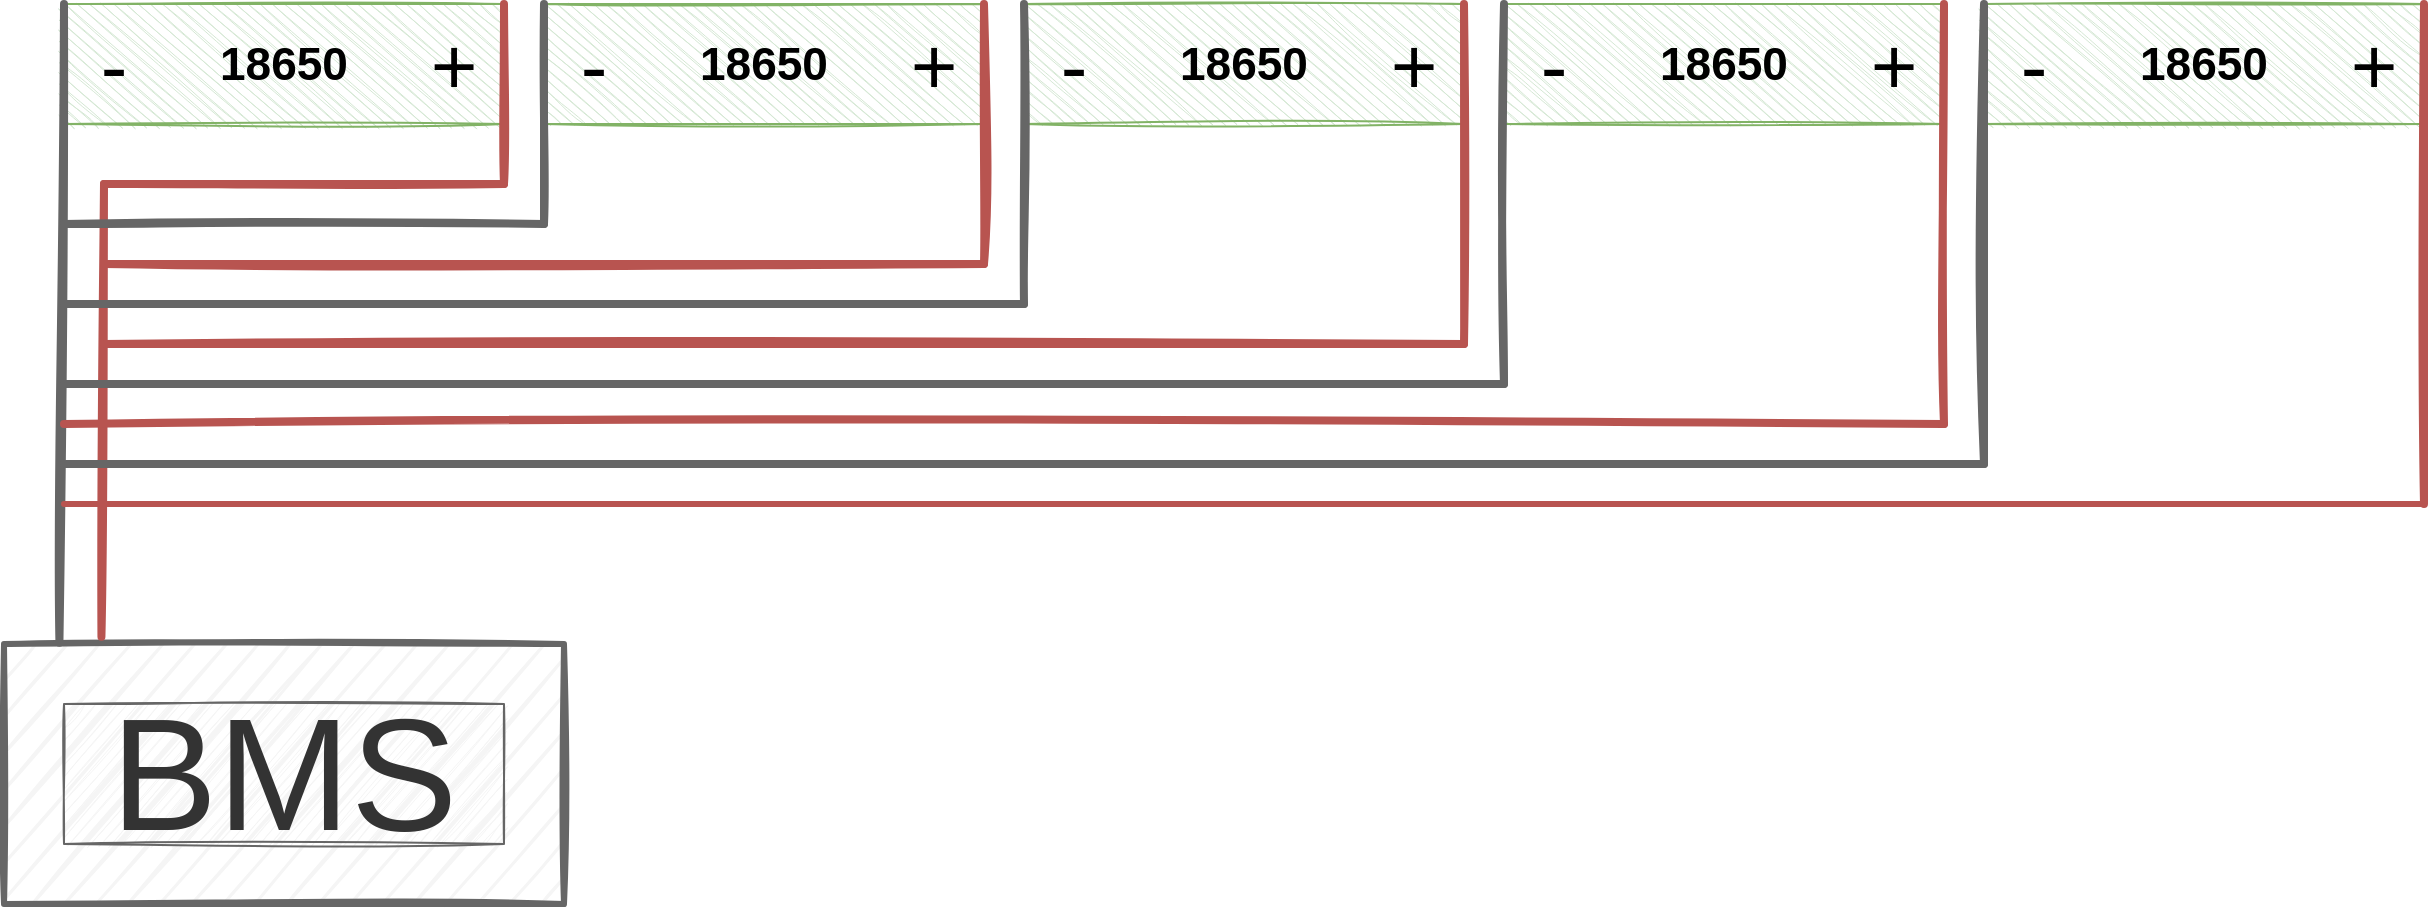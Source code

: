 <mxfile version="14.4.3" type="github">
  <diagram id="_PQn1Uy8t_eb8sXLkzAz" name="Page-1">
    <mxGraphModel dx="1422" dy="774" grid="1" gridSize="10" guides="1" tooltips="1" connect="1" arrows="1" fold="1" page="1" pageScale="1" pageWidth="850" pageHeight="1100" math="0" shadow="0">
      <root>
        <mxCell id="0" />
        <mxCell id="1" parent="0" />
        <mxCell id="i-8vvmm6yCiT5ENzY_J1-1" value="&lt;font size=&quot;1&quot;&gt;&lt;b style=&quot;font-size: 23px&quot;&gt;18650&lt;/b&gt;&lt;/font&gt;" style="rounded=0;whiteSpace=wrap;html=1;direction=south;fillColor=#d5e8d4;strokeColor=#82b366;sketch=1;" vertex="1" parent="1">
          <mxGeometry x="40" y="40" width="220" height="60" as="geometry" />
        </mxCell>
        <mxCell id="i-8vvmm6yCiT5ENzY_J1-6" value="&lt;font style=&quot;font-size: 40px&quot;&gt;+&lt;/font&gt;" style="text;html=1;strokeColor=none;fillColor=none;align=center;verticalAlign=middle;whiteSpace=wrap;rounded=0;sketch=1;" vertex="1" parent="1">
          <mxGeometry x="220" y="55" width="30" height="30" as="geometry" />
        </mxCell>
        <mxCell id="i-8vvmm6yCiT5ENzY_J1-7" value="&lt;font style=&quot;font-size: 40px&quot;&gt;-&lt;/font&gt;" style="text;html=1;strokeColor=none;fillColor=none;align=center;verticalAlign=middle;whiteSpace=wrap;rounded=0;sketch=1;" vertex="1" parent="1">
          <mxGeometry x="50" y="55" width="30" height="30" as="geometry" />
        </mxCell>
        <mxCell id="i-8vvmm6yCiT5ENzY_J1-10" value="" style="endArrow=none;html=1;strokeWidth=4;sketch=1;fillColor=#f8cecc;strokeColor=#b85450;" edge="1" parent="1">
          <mxGeometry width="50" height="50" relative="1" as="geometry">
            <mxPoint x="260" y="130" as="sourcePoint" />
            <mxPoint x="260" y="40" as="targetPoint" />
          </mxGeometry>
        </mxCell>
        <mxCell id="i-8vvmm6yCiT5ENzY_J1-11" value="" style="endArrow=none;html=1;strokeWidth=4;sketch=1;fillColor=#f5f5f5;strokeColor=#666666;shadow=0;exitX=0.099;exitY=-0.005;exitDx=0;exitDy=0;exitPerimeter=0;" edge="1" parent="1" source="i-8vvmm6yCiT5ENzY_J1-33">
          <mxGeometry width="50" height="50" relative="1" as="geometry">
            <mxPoint x="40" y="360" as="sourcePoint" />
            <mxPoint x="40" y="40" as="targetPoint" />
          </mxGeometry>
        </mxCell>
        <mxCell id="i-8vvmm6yCiT5ENzY_J1-12" value="&lt;font size=&quot;1&quot;&gt;&lt;b style=&quot;font-size: 23px&quot;&gt;18650&lt;/b&gt;&lt;/font&gt;" style="rounded=0;whiteSpace=wrap;html=1;direction=south;fillColor=#d5e8d4;strokeColor=#82b366;sketch=1;" vertex="1" parent="1">
          <mxGeometry x="280" y="40" width="220" height="60" as="geometry" />
        </mxCell>
        <mxCell id="i-8vvmm6yCiT5ENzY_J1-13" value="&lt;font style=&quot;font-size: 40px&quot;&gt;+&lt;/font&gt;" style="text;html=1;strokeColor=none;fillColor=none;align=center;verticalAlign=middle;whiteSpace=wrap;rounded=0;sketch=1;" vertex="1" parent="1">
          <mxGeometry x="460" y="55" width="30" height="30" as="geometry" />
        </mxCell>
        <mxCell id="i-8vvmm6yCiT5ENzY_J1-14" value="&lt;font style=&quot;font-size: 40px&quot;&gt;-&lt;/font&gt;" style="text;html=1;strokeColor=none;fillColor=none;align=center;verticalAlign=middle;whiteSpace=wrap;rounded=0;sketch=1;" vertex="1" parent="1">
          <mxGeometry x="290" y="55" width="30" height="30" as="geometry" />
        </mxCell>
        <mxCell id="i-8vvmm6yCiT5ENzY_J1-15" value="" style="endArrow=none;html=1;strokeWidth=4;sketch=1;fillColor=#f8cecc;strokeColor=#b85450;" edge="1" parent="1">
          <mxGeometry width="50" height="50" relative="1" as="geometry">
            <mxPoint x="500" y="170" as="sourcePoint" />
            <mxPoint x="500" y="40" as="targetPoint" />
          </mxGeometry>
        </mxCell>
        <mxCell id="i-8vvmm6yCiT5ENzY_J1-16" value="" style="endArrow=none;html=1;strokeWidth=4;sketch=1;fillColor=#f5f5f5;strokeColor=#666666;" edge="1" parent="1">
          <mxGeometry width="50" height="50" relative="1" as="geometry">
            <mxPoint x="280" y="150" as="sourcePoint" />
            <mxPoint x="280" y="40" as="targetPoint" />
          </mxGeometry>
        </mxCell>
        <mxCell id="i-8vvmm6yCiT5ENzY_J1-17" value="&lt;font size=&quot;1&quot;&gt;&lt;b style=&quot;font-size: 23px&quot;&gt;18650&lt;/b&gt;&lt;/font&gt;" style="rounded=0;whiteSpace=wrap;html=1;direction=south;fillColor=#d5e8d4;strokeColor=#82b366;sketch=1;" vertex="1" parent="1">
          <mxGeometry x="520" y="40" width="220" height="60" as="geometry" />
        </mxCell>
        <mxCell id="i-8vvmm6yCiT5ENzY_J1-18" value="&lt;font style=&quot;font-size: 40px&quot;&gt;+&lt;/font&gt;" style="text;html=1;strokeColor=none;fillColor=none;align=center;verticalAlign=middle;whiteSpace=wrap;rounded=0;sketch=1;" vertex="1" parent="1">
          <mxGeometry x="700" y="55" width="30" height="30" as="geometry" />
        </mxCell>
        <mxCell id="i-8vvmm6yCiT5ENzY_J1-19" value="&lt;font style=&quot;font-size: 40px&quot;&gt;-&lt;/font&gt;" style="text;html=1;strokeColor=none;fillColor=none;align=center;verticalAlign=middle;whiteSpace=wrap;rounded=0;sketch=1;" vertex="1" parent="1">
          <mxGeometry x="530" y="55" width="30" height="30" as="geometry" />
        </mxCell>
        <mxCell id="i-8vvmm6yCiT5ENzY_J1-20" value="" style="endArrow=none;html=1;strokeWidth=4;sketch=1;fillColor=#f8cecc;strokeColor=#b85450;" edge="1" parent="1">
          <mxGeometry width="50" height="50" relative="1" as="geometry">
            <mxPoint x="740" y="210" as="sourcePoint" />
            <mxPoint x="740" y="40" as="targetPoint" />
          </mxGeometry>
        </mxCell>
        <mxCell id="i-8vvmm6yCiT5ENzY_J1-21" value="" style="endArrow=none;html=1;strokeWidth=4;sketch=1;fillColor=#f5f5f5;strokeColor=#666666;" edge="1" parent="1">
          <mxGeometry width="50" height="50" relative="1" as="geometry">
            <mxPoint x="520" y="190" as="sourcePoint" />
            <mxPoint x="520" y="40" as="targetPoint" />
          </mxGeometry>
        </mxCell>
        <mxCell id="i-8vvmm6yCiT5ENzY_J1-22" value="&lt;font size=&quot;1&quot;&gt;&lt;b style=&quot;font-size: 23px&quot;&gt;18650&lt;/b&gt;&lt;/font&gt;" style="rounded=0;whiteSpace=wrap;html=1;direction=south;fillColor=#d5e8d4;strokeColor=#82b366;sketch=1;" vertex="1" parent="1">
          <mxGeometry x="760" y="40" width="220" height="60" as="geometry" />
        </mxCell>
        <mxCell id="i-8vvmm6yCiT5ENzY_J1-23" value="&lt;font style=&quot;font-size: 40px&quot;&gt;+&lt;/font&gt;" style="text;html=1;strokeColor=none;fillColor=none;align=center;verticalAlign=middle;whiteSpace=wrap;rounded=0;sketch=1;" vertex="1" parent="1">
          <mxGeometry x="940" y="55" width="30" height="30" as="geometry" />
        </mxCell>
        <mxCell id="i-8vvmm6yCiT5ENzY_J1-24" value="&lt;font style=&quot;font-size: 40px&quot;&gt;-&lt;/font&gt;" style="text;html=1;strokeColor=none;fillColor=none;align=center;verticalAlign=middle;whiteSpace=wrap;rounded=0;sketch=1;" vertex="1" parent="1">
          <mxGeometry x="770" y="55" width="30" height="30" as="geometry" />
        </mxCell>
        <mxCell id="i-8vvmm6yCiT5ENzY_J1-25" value="" style="endArrow=none;html=1;strokeWidth=4;sketch=1;fillColor=#f8cecc;strokeColor=#b85450;" edge="1" parent="1">
          <mxGeometry width="50" height="50" relative="1" as="geometry">
            <mxPoint x="980" y="250" as="sourcePoint" />
            <mxPoint x="980" y="40" as="targetPoint" />
          </mxGeometry>
        </mxCell>
        <mxCell id="i-8vvmm6yCiT5ENzY_J1-26" value="" style="endArrow=none;html=1;strokeWidth=4;sketch=1;fillColor=#f5f5f5;strokeColor=#666666;" edge="1" parent="1">
          <mxGeometry width="50" height="50" relative="1" as="geometry">
            <mxPoint x="760" y="230" as="sourcePoint" />
            <mxPoint x="760" y="40" as="targetPoint" />
          </mxGeometry>
        </mxCell>
        <mxCell id="i-8vvmm6yCiT5ENzY_J1-27" value="&lt;font size=&quot;1&quot;&gt;&lt;b style=&quot;font-size: 23px&quot;&gt;18650&lt;/b&gt;&lt;/font&gt;" style="rounded=0;whiteSpace=wrap;html=1;direction=south;fillColor=#d5e8d4;strokeColor=#82b366;sketch=1;" vertex="1" parent="1">
          <mxGeometry x="1000" y="40" width="220" height="60" as="geometry" />
        </mxCell>
        <mxCell id="i-8vvmm6yCiT5ENzY_J1-28" value="&lt;font style=&quot;font-size: 40px&quot;&gt;+&lt;/font&gt;" style="text;html=1;strokeColor=none;fillColor=none;align=center;verticalAlign=middle;whiteSpace=wrap;rounded=0;sketch=1;" vertex="1" parent="1">
          <mxGeometry x="1180" y="55" width="30" height="30" as="geometry" />
        </mxCell>
        <mxCell id="i-8vvmm6yCiT5ENzY_J1-29" value="&lt;font style=&quot;font-size: 40px&quot;&gt;-&lt;/font&gt;" style="text;html=1;strokeColor=none;fillColor=none;align=center;verticalAlign=middle;whiteSpace=wrap;rounded=0;sketch=1;" vertex="1" parent="1">
          <mxGeometry x="1010" y="55" width="30" height="30" as="geometry" />
        </mxCell>
        <mxCell id="i-8vvmm6yCiT5ENzY_J1-30" value="" style="endArrow=none;html=1;strokeWidth=4;sketch=1;fillColor=#f8cecc;strokeColor=#b85450;" edge="1" parent="1">
          <mxGeometry width="50" height="50" relative="1" as="geometry">
            <mxPoint x="1220" y="290" as="sourcePoint" />
            <mxPoint x="1220" y="40" as="targetPoint" />
          </mxGeometry>
        </mxCell>
        <mxCell id="i-8vvmm6yCiT5ENzY_J1-31" value="" style="endArrow=none;html=1;strokeWidth=4;sketch=1;fillColor=#f5f5f5;strokeColor=#666666;" edge="1" parent="1">
          <mxGeometry width="50" height="50" relative="1" as="geometry">
            <mxPoint x="1000" y="270" as="sourcePoint" />
            <mxPoint x="1000" y="40" as="targetPoint" />
          </mxGeometry>
        </mxCell>
        <mxCell id="i-8vvmm6yCiT5ENzY_J1-33" value="" style="rounded=0;whiteSpace=wrap;html=1;sketch=1;strokeWidth=3;strokeColor=#666666;fontColor=#333333;fillColor=#f5f5f5;" vertex="1" parent="1">
          <mxGeometry x="10" y="360" width="280" height="130" as="geometry" />
        </mxCell>
        <mxCell id="i-8vvmm6yCiT5ENzY_J1-34" value="" style="endArrow=none;html=1;strokeWidth=4;sketch=1;fillColor=#f8cecc;strokeColor=#b85450;exitX=0.174;exitY=-0.028;exitDx=0;exitDy=0;exitPerimeter=0;" edge="1" parent="1" source="i-8vvmm6yCiT5ENzY_J1-33">
          <mxGeometry width="50" height="50" relative="1" as="geometry">
            <mxPoint x="170.0" y="130" as="sourcePoint" />
            <mxPoint x="60" y="130" as="targetPoint" />
          </mxGeometry>
        </mxCell>
        <mxCell id="i-8vvmm6yCiT5ENzY_J1-35" value="" style="endArrow=none;html=1;strokeWidth=4;sketch=1;fillColor=#f8cecc;strokeColor=#b85450;" edge="1" parent="1">
          <mxGeometry width="50" height="50" relative="1" as="geometry">
            <mxPoint x="60" y="130" as="sourcePoint" />
            <mxPoint x="260" y="130" as="targetPoint" />
          </mxGeometry>
        </mxCell>
        <mxCell id="i-8vvmm6yCiT5ENzY_J1-36" value="" style="endArrow=none;html=1;strokeWidth=4;sketch=1;fillColor=#f5f5f5;strokeColor=#666666;" edge="1" parent="1">
          <mxGeometry width="50" height="50" relative="1" as="geometry">
            <mxPoint x="40" y="150" as="sourcePoint" />
            <mxPoint x="280" y="150" as="targetPoint" />
          </mxGeometry>
        </mxCell>
        <mxCell id="i-8vvmm6yCiT5ENzY_J1-37" value="" style="endArrow=none;html=1;strokeWidth=4;sketch=1;fillColor=#f8cecc;strokeColor=#b85450;" edge="1" parent="1">
          <mxGeometry width="50" height="50" relative="1" as="geometry">
            <mxPoint x="60" y="170" as="sourcePoint" />
            <mxPoint x="500" y="170" as="targetPoint" />
          </mxGeometry>
        </mxCell>
        <mxCell id="i-8vvmm6yCiT5ENzY_J1-39" value="" style="endArrow=none;html=1;strokeWidth=4;sketch=1;fillColor=#f5f5f5;strokeColor=#666666;" edge="1" parent="1">
          <mxGeometry width="50" height="50" relative="1" as="geometry">
            <mxPoint x="40" y="190" as="sourcePoint" />
            <mxPoint x="520" y="190" as="targetPoint" />
          </mxGeometry>
        </mxCell>
        <mxCell id="i-8vvmm6yCiT5ENzY_J1-40" value="" style="endArrow=none;html=1;strokeWidth=4;sketch=1;fillColor=#f8cecc;strokeColor=#b85450;" edge="1" parent="1">
          <mxGeometry width="50" height="50" relative="1" as="geometry">
            <mxPoint x="60" y="210" as="sourcePoint" />
            <mxPoint x="740" y="210" as="targetPoint" />
          </mxGeometry>
        </mxCell>
        <mxCell id="i-8vvmm6yCiT5ENzY_J1-41" value="" style="endArrow=none;html=1;strokeWidth=4;sketch=1;fillColor=#f5f5f5;strokeColor=#666666;" edge="1" parent="1">
          <mxGeometry width="50" height="50" relative="1" as="geometry">
            <mxPoint x="40" y="230" as="sourcePoint" />
            <mxPoint x="760" y="230" as="targetPoint" />
          </mxGeometry>
        </mxCell>
        <mxCell id="i-8vvmm6yCiT5ENzY_J1-42" value="" style="endArrow=none;html=1;strokeWidth=4;sketch=1;fillColor=#f8cecc;strokeColor=#b85450;" edge="1" parent="1">
          <mxGeometry width="50" height="50" relative="1" as="geometry">
            <mxPoint x="40" y="250" as="sourcePoint" />
            <mxPoint x="980" y="250" as="targetPoint" />
          </mxGeometry>
        </mxCell>
        <mxCell id="i-8vvmm6yCiT5ENzY_J1-43" value="" style="endArrow=none;html=1;strokeWidth=4;sketch=1;fillColor=#f5f5f5;strokeColor=#666666;" edge="1" parent="1">
          <mxGeometry width="50" height="50" relative="1" as="geometry">
            <mxPoint x="40" y="270" as="sourcePoint" />
            <mxPoint x="1000" y="270" as="targetPoint" />
          </mxGeometry>
        </mxCell>
        <mxCell id="i-8vvmm6yCiT5ENzY_J1-44" value="" style="endArrow=none;html=1;strokeWidth=3;sketch=1;fillColor=#f8cecc;strokeColor=#b85450;" edge="1" parent="1">
          <mxGeometry width="50" height="50" relative="1" as="geometry">
            <mxPoint x="40" y="290" as="sourcePoint" />
            <mxPoint x="1220" y="290" as="targetPoint" />
          </mxGeometry>
        </mxCell>
        <mxCell id="i-8vvmm6yCiT5ENzY_J1-45" value="&lt;font style=&quot;font-size: 80px&quot;&gt;BMS&lt;/font&gt;" style="text;html=1;strokeColor=#666666;fillColor=#f5f5f5;align=center;verticalAlign=middle;whiteSpace=wrap;rounded=0;sketch=1;fontColor=#333333;" vertex="1" parent="1">
          <mxGeometry x="40" y="390" width="220" height="70" as="geometry" />
        </mxCell>
      </root>
    </mxGraphModel>
  </diagram>
</mxfile>
